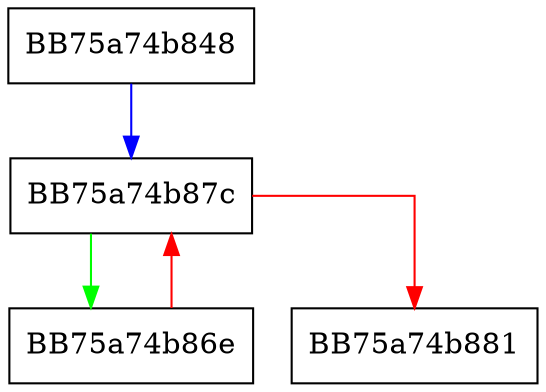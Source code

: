 digraph get_total_free_exe_size {
  node [shape="box"];
  graph [splines=ortho];
  BB75a74b848 -> BB75a74b87c [color="blue"];
  BB75a74b86e -> BB75a74b87c [color="red"];
  BB75a74b87c -> BB75a74b86e [color="green"];
  BB75a74b87c -> BB75a74b881 [color="red"];
}